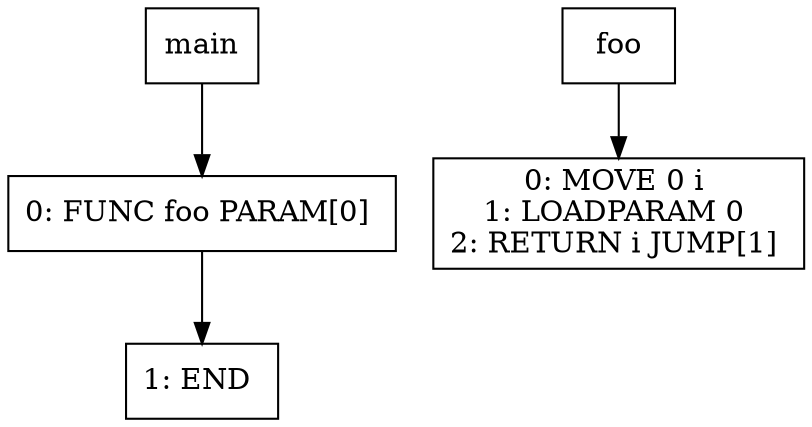 digraph test006 {
node [shape=box]
104[label="main"]
104 -> 110
110[label="0: FUNC foo PARAM[0] 
"]
110 -> 111
111[label="1: END 
"]
106[label="foo"]
106 -> 108
108[label="0: MOVE 0 i 
1: LOADPARAM 0 
2: RETURN i JUMP[1] 
"]
}
